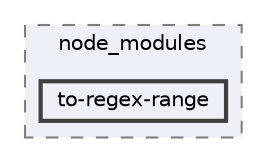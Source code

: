 digraph "pkiclassroomrescheduler/src/main/frontend/node_modules/to-regex-range"
{
 // LATEX_PDF_SIZE
  bgcolor="transparent";
  edge [fontname=Helvetica,fontsize=10,labelfontname=Helvetica,labelfontsize=10];
  node [fontname=Helvetica,fontsize=10,shape=box,height=0.2,width=0.4];
  compound=true
  subgraph clusterdir_72953eda66ccb3a2722c28e1c3e6c23b {
    graph [ bgcolor="#edf0f7", pencolor="grey50", label="node_modules", fontname=Helvetica,fontsize=10 style="filled,dashed", URL="dir_72953eda66ccb3a2722c28e1c3e6c23b.html",tooltip=""]
  dir_22df0e6dde4908989b2f492a00653651 [label="to-regex-range", fillcolor="#edf0f7", color="grey25", style="filled,bold", URL="dir_22df0e6dde4908989b2f492a00653651.html",tooltip=""];
  }
}
